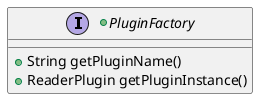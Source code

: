 '---------------------------------------------------------------------------------
' Copyright (c) 2018 Calypso Networks Association https://www.calypsonet-asso.org/
'
' See the NOTICE file(s) distributed with this work for additional
' information regarding copyright ownership.
'
' This program and the accompanying materials are made available under the
' terms of the Eclipse Public License 2.0 which is available at
' http://www.eclipse.org/legal/epl-2.0
'
' SPDX-License-Identifier: EPL-2.0 4
'---------------------------------------------------------------------------------

@startuml(id=PLUGIN_FACTORY_1_0_0)
+interface PluginFactory {
  +String getPluginName()
  +ReaderPlugin getPluginInstance()
}
@enduml

@startuml(id=PLUGIN_OBSERVABLE_NOTIFIER_1_0_0)
+interface ObservablePluginNotifier {
  +notifyObservers(<b>final</b> PluginEvent event)
}
@enduml

@startuml(id=READER_OBSERVABLE_NOTIFIER_1_0_0)
+interface ObservableReaderNotifier {
  +notifyObservers(<b>final</b> ReaderEvent event)
}
@enduml

@startuml(id=PLUGIN_SMART_SELECTION_1_0_0)
+interface SmartSelectionReader {
  +ApduResponse <color:blue>openChannelForAid</color>(AidSelector aidSelector)
  +<color:blue>closeLogicalChannel()</color>()
}
@enduml

@startuml(id=PLUGIN_SMART_OBSERVABLE_1_0_0)
+interface SmartInsertionReader  {
  +boolean <color:blue>waitForCardPresent</color>()
  +<color:blue>stopWaitForCard</color>()
}

+interface SmartRemovalReader {
  +boolean <color:blue>waitForCardAbsentNative</color>()
  +<color:blue>stopWaitForCardRemoval</color>()
}
@enduml

@startuml(id=PLUGIN_PLUGIN_1_0_0)
+abstract AbstractPlugin {
  -<b>final</b> String name
  #ConcurrentMap<String, SeReader> readers
  --
  #{abstract} AbstractPlugin(String name)
'
  .. implementation of the package interface ProxyElement ..
  +<b>final</b> String getName()
'
  .. implementation of the public interface ReaderPlugin ..
  +<b>final</b> Set<String> getReaderNames()
  +<b>final</b> SeReader getReader(String name)
  +<b>final</b> Map<String, SeReader> getReaders()
'
  .. protected abstract method to be implemented by <color:blue>native</color> ReaderPlugin ..
  #{abstract} Map<String, SeReader> <color:blue>initNativeReaders</color>()
}
@enduml

@startuml(id=PLUGIN_OBSERVALEPLUGIN_1_0_0)
+abstract AbstractObservablePlugin << <color:red>internal / dedicated</color> for RemoteSePlugin >>{
  -List<PluginObserver> observers
  -<b>final</b> final Object sync
  --
  #AbstractObservablePlugin(String name)
'
  .. implementation of the public interface ObservablePlugin ..
  +addObserver(<b>final</b> PluginObserver observer)
  +removeObserver(<b>final</b> PluginObserver observer)
  +clearObservers()
  +<b>final</b> int countObservers()

  .. implementation of the public interface ObservablePluginNotifier ..
  +<b>final</b> notifyObservers(<b>final</b> PluginEvent event)
}

+abstract AbstractThreadedObservablePlugin {
  -{static}<b>final</b> long SETTING_THREAD_TIMEOUT_DEFAULT
  -long threadWaitTimeout
  -<b>final</b> SortedSet<String> nativeReadersames
  -EventThread thread
  --
  #AbstractThreadedObservablePlugin(String name)
'
  .. Override of the implentation of the public interface ObservablePlugin ..
  +<b>final</b> addObserver(<b>final</b> PluginObserver observer)
  +<b>final</b> removeObserver(<b>final</b> PluginObserver observer)
  +<b>final</b> clearObservers()

  .. protected abstract methods to be implemented by <color:blue>native</color> ObservablePlugin ..
  #{abstract} SortedSet<String> <color:blue>fetchNativeReadersNames</color>()
  #{abstract} SeReader <color:blue>fetchNativeReader</color>(String name)
'
  .. internal process ..
  .. To review - used by unit test Stub & Remote SE ..
  #Boolean isMonitoring()
}
@enduml

@startuml(id=PLUGIN_ABSTRACTREADER_1_0_0)
+abstract AbstractReader {
  -<b>final</b> String pluginName
  --
  #AbstractReader(String pluginName, String name)
  #<b>final</b> String getPluginName()
'
  .. implementation of the package interface ProxyElement ..
  +<b>final</b> String getName()
'
  .. implementation of tbe public interface ProxyReader ..
  +<b>final</b> List<SeResponse> transmitSeRequests(List<SeRequest seRequests, MultiSeRequestProcessing
    multiSeRequestProcessing, ChannelControl channelControl)

  +<b>final</b> SeResponse transmitSeRequest(SeRequest seRequest, ChannelControl channelControl)
'
  .. protected abstract methods to be implemented by AbstractLocalReader or VirtualReader ..
  #{abstract} List<SeResponse> processSeRequests(List<SeRequest> seRequests,
    MultiSeRequestProcessing multiSeRequestProcessing, ChannelControl channelControl)

  #{abstract} SeResponse processSeRequest(SeRequest seRequest, ChannelControl channelControl)
}
@enduml

@startuml(id=PLUGIN_LOCALREADER_1_0_0)
+abstract AbstractLocalReader {
  -{static}<b>final</b> byte[] getResponseHackRequestBytes
  -boolean logicalChannelIsOpen
  -SeSelector.AidSelector.IsoAid aidCurrentlySelected
  -SelectionStatus currentSelectionStatus
'  -long before
  -Map<SeProtocol, String> protocolsMap
  --
  #AbstractLocalReader(String pluginName, String name)'
  .. implementation of the public interface SeReader ..
'  +<b>final</b> boolean isSePresent()
'  +<b>final</b> addSeProtocolSetting(SeProtocol seProtocol, String protocolRule)
'  +<b>final</b> setSeProtocols(Map<SeProtocol, String> seProtocolSettings)
  +boolean isSePresent()
  +addSeProtocolSetting(SeProtocol seProtocol, String protocolRule)
  +setSeProtocols(Map<SeProtocol, String> seProtocolSettings)
'
  .. implementation of the protected abstract methods of the class AbstractReader ..
  #<b>final</b> List<SeResponse> processSeRequests(List<SeRequest> seRequests,
    MultiSeRequestProcessing multiSeRequestProcessing, ChannelControl channelControl)

  #<b>final</b> SeResponse processSeRequest(SeRequest seRequest, ChannelControl channelControl)
'
  .. protected abstract methods to be implemented by <color:blue>native</color> SeReader ..
  #{abstract} boolean <color:blue>protocolFlagMatches</color>(SeProtocol protocolFlag)
  #{abstract} boolean <color:blue>checkSePresence</color>()

  #{abstract} <color:blue>openPhysicalChannel</color>()
  #{abstract} <color:blue>closePhysicalChannel</color>()
  #{abstract} boolean <color:blue>isPhysicalChannelOpen</color>()

  #{abstract} byte[] <color:blue>getATR</color>()
  #{abstract} byte[] <color:blue>transmitApdu</color>(byte[] apduIn)
  .. internal process ..
  #<b>final</b> Map<SeProtocol, String> getProtocolsMap()

  -ApduResponse recoverSelectionFciData(SeSelector.AidSelector aidSelector)
  -ApduResponse processExplicitAidSelection(SeSelector.AidSelector aidSelector)
  -SeResponse processSeRequestLogical(SeRequest seRequest)
  -ApduResponse processApduRequest(ApduRequest apduRequest)
  -ApduResponse case4HackGetResponse(int originalStatusCode)

  ~SelectionStatus openLogicalChannel(SeSelector seSelector)
  ~<b>final</b> SelectionStatus openLogicalChannelAndSelect(SeSelector seSelector)
  ~<b>final</b> boolean isLogicalChannelOpen()
  -closeLogicalChannel()
  ~closeLogicalAndPhysicalChannels()
  ~{abstract} terminateSeCommunication()
}
@enduml

@startuml(id=PLUGIN_OBSERVABLEREADER_1_0_0)
+abstract AbstractObservableLocalReader {
  -DefaultSelectionsRequest[0..1] defaultSelectionsRequest
  -ObservableReader.NotificationMode notificationMode
  -ObservableReader.PollingMode currentPollingMode
  -ObservableReaderStateService stateService
  --
  #AbstractObservableLocalReader(String pluginName, String readerName)
'
  .. implementation of the public interface ObservableReader ..
  +<b>final</b> addObserver(ReaderObserver observer)
  +<b>final</b> removeObserver(ReaderObserver observer)
  +<b>final</b> clearObservers()
  +<b>final</b> int countObservers()

  +<b>final</b> setDefaultSelectionRequest(AbstractDefaultSelectionsRequest selectionsR,
      NotificationMode notificationM, PollingMode[0..1] pollingM)

  +<b>final</b> startSeDetection(ObservableReader.PollingMode pollingMode)
  +<b>final</b> stopSeDetection()
  +<b>final</b> finalizeSeProcessing()
'
  .. implementation the public interface ObservableReaderNotifier ..
  +<b>final</b> notifyObservers(<b>final</b> ReaderEvent event)
'
  .. protected abstract method to be implemented by <color:blue>native</color> ObservableReader ..
  #{abstract} ObservableReaderStateService <color:blue>initStateService</color>()

  .. internal process ..
  .. protected method that could be overridden by <color:blue>native</color> not thread-based ..
  .. ObservableReader in Core API 0.9 => will be hidden in version 1.0 ..
  #<color:blue>onEvent</color>(InternalEvent event)
'

  ~terminateSeCommunication()

  ~startRemovalSequence()
  ~<b>final</b> ReaderEvent processSeInserted()
  ~<b>final</b> processSeRemoved()
  ~ObservableReader.PollingMode getPollingMode()
  ~switchState(AbstractObservableState.MonitoringState stateId)
  ~AbstractObservableState.MonitoringState getCurrentMonitoringState()
  ~boolean isSePresentPing()
}
@enduml

@startuml(id=PLUGIN_POOLPLUGIN_1_0_0)
+abstract AbstractPoolPlugin {
  #AbstractPoolPlugin(String name)
}
@enduml